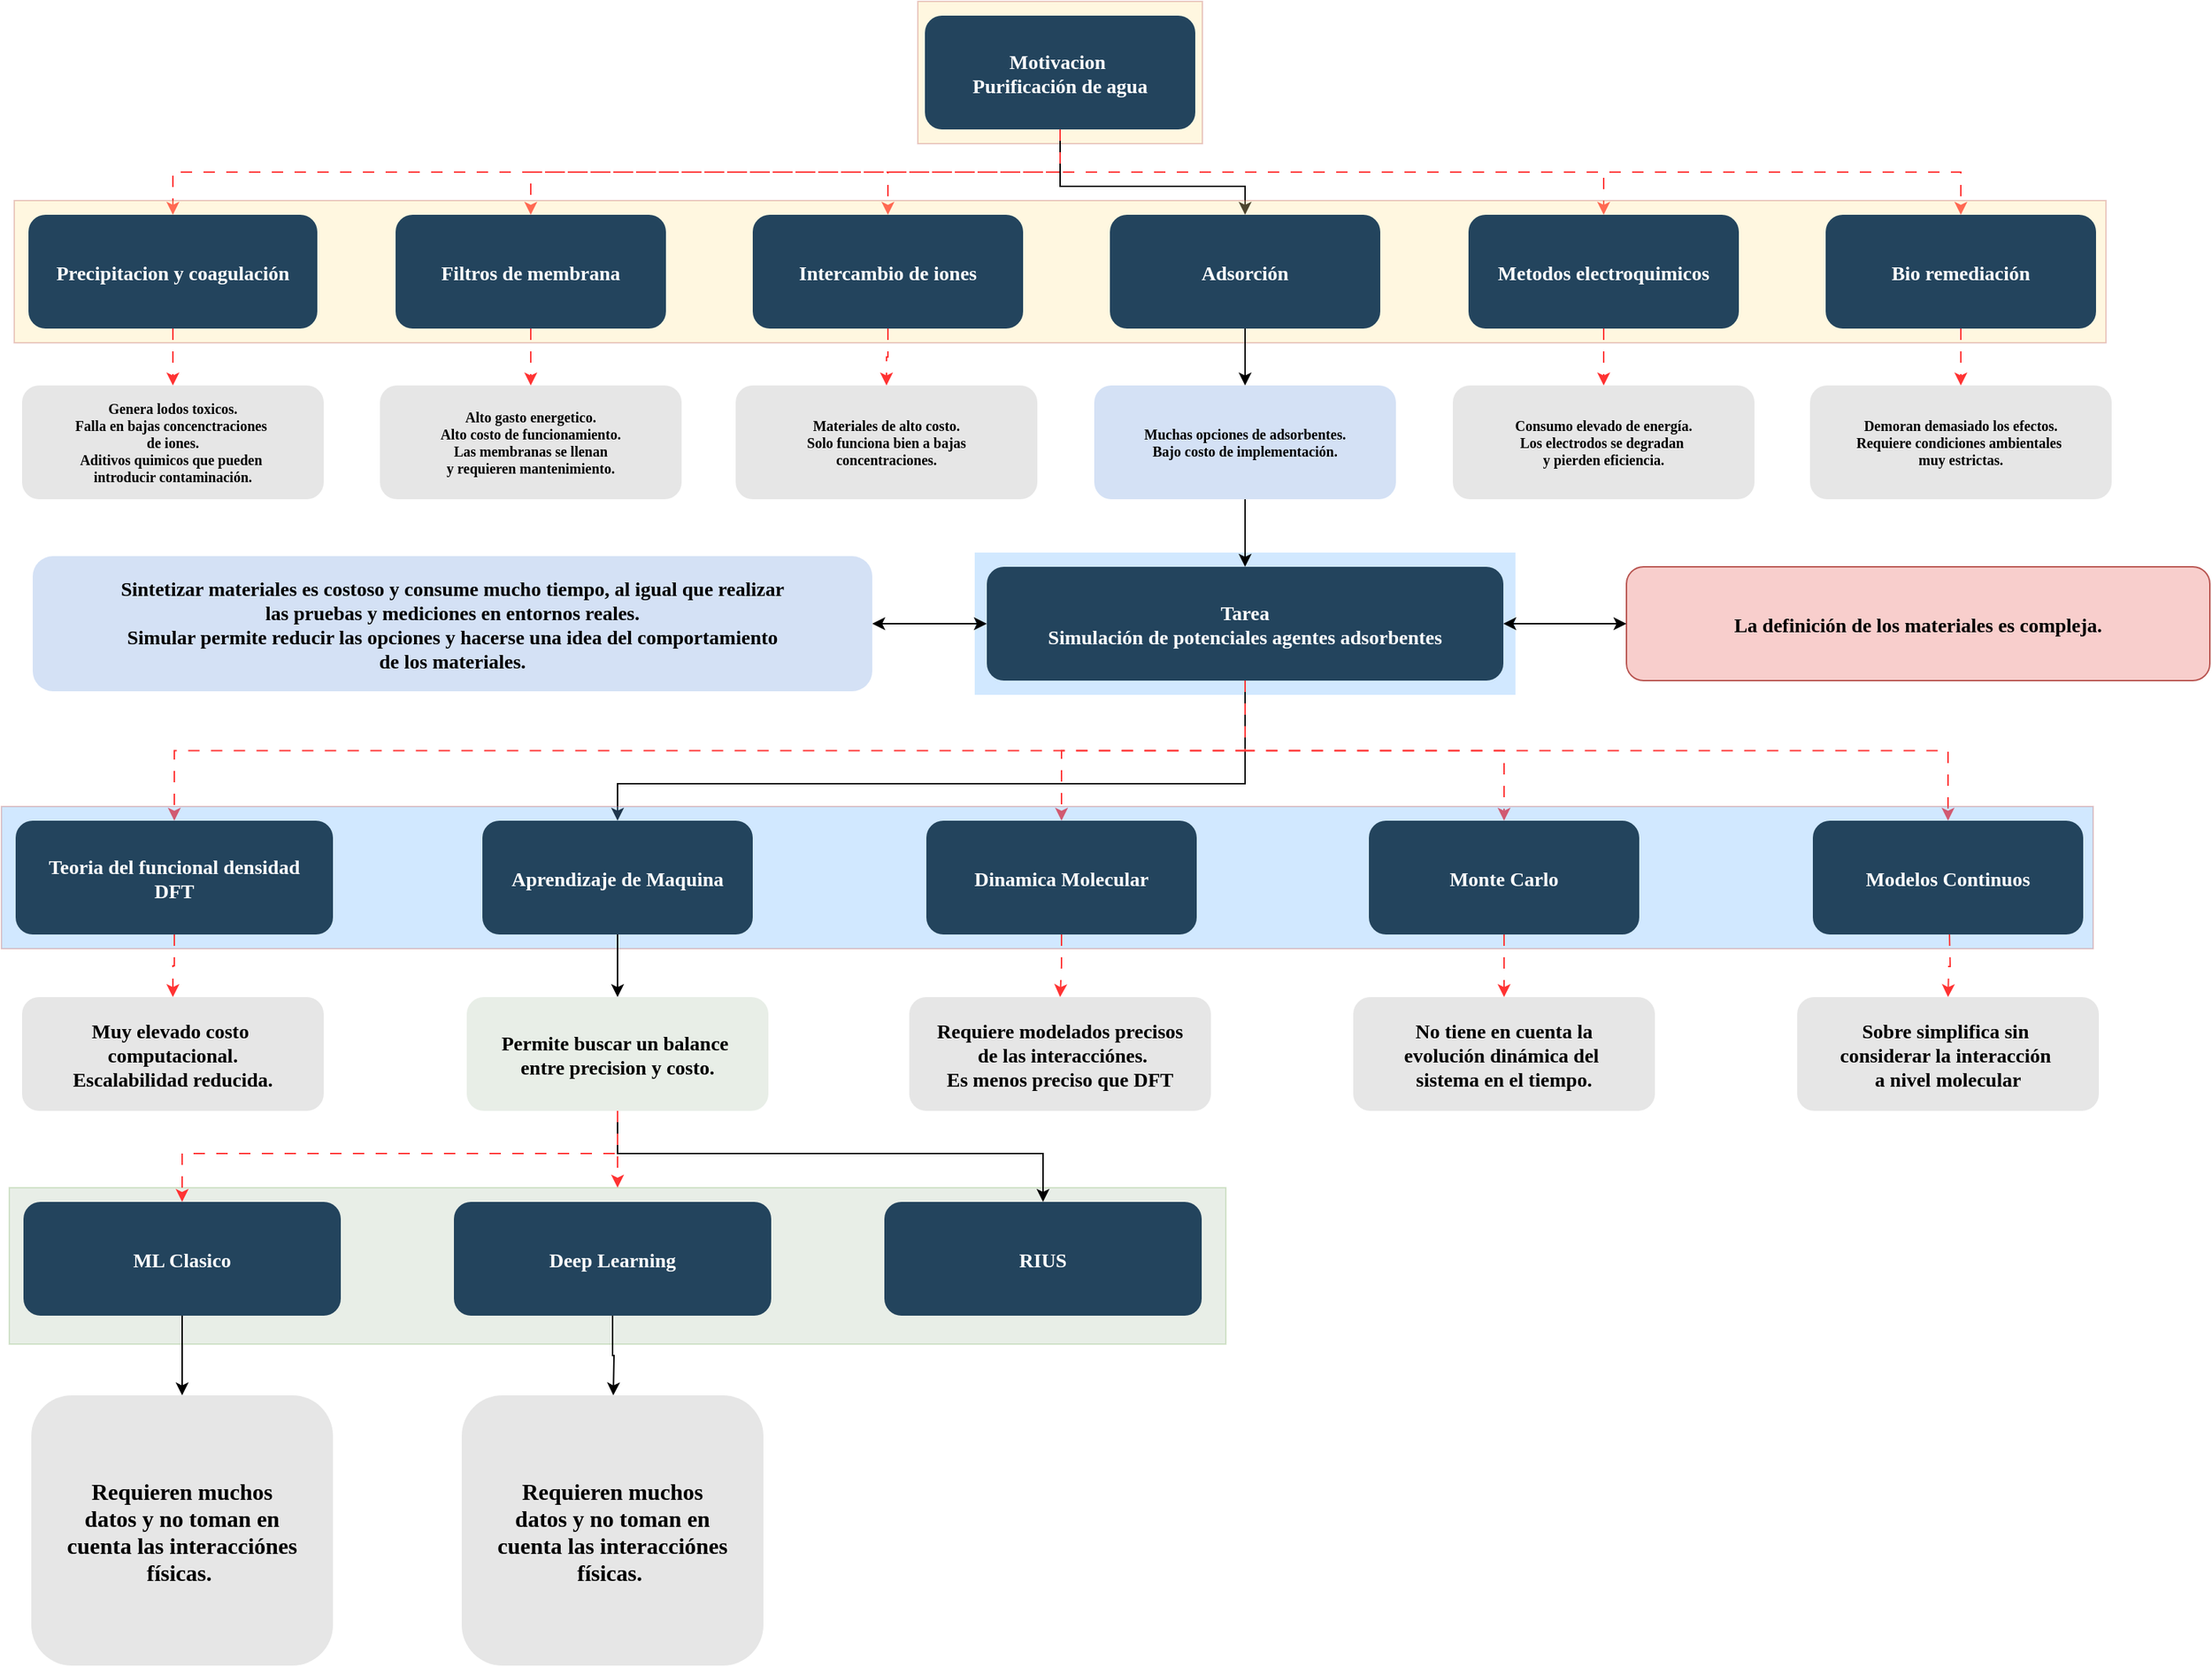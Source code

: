 <mxfile version="26.2.1">
  <diagram name="Page-1" id="2c0d36ab-eaac-3732-788b-9136903baeff">
    <mxGraphModel dx="2508" dy="1550" grid="1" gridSize="10" guides="1" tooltips="1" connect="1" arrows="1" fold="1" page="1" pageScale="1.5" pageWidth="1169" pageHeight="827" background="none" math="0" shadow="0">
      <root>
        <mxCell id="0" />
        <mxCell id="1" parent="0" />
        <mxCell id="YSYdugj3KYckRIGo-gET-132" style="edgeStyle=orthogonalEdgeStyle;rounded=0;orthogonalLoop=1;jettySize=auto;html=1;exitX=0.5;exitY=1;exitDx=0;exitDy=0;dashed=1;dashPattern=8 8;strokeColor=#FF3333;" parent="1" source="QZGOL6vBilMxNhvhKTBY-125" target="YSYdugj3KYckRIGo-gET-126" edge="1">
          <mxGeometry relative="1" as="geometry">
            <Array as="points">
              <mxPoint x="852" y="150" />
              <mxPoint x="480" y="150" />
            </Array>
          </mxGeometry>
        </mxCell>
        <mxCell id="QZGOL6vBilMxNhvhKTBY-125" value="" style="fillColor=light-dark(#FFE599,#FFE599);strokeColor=#B85450;opacity=30;" parent="1" vertex="1">
          <mxGeometry x="752" y="30" width="200" height="100" as="geometry" />
        </mxCell>
        <mxCell id="123" value="" style="fillColor=#66B2FF;strokeColor=none;opacity=30;" parent="1" vertex="1">
          <mxGeometry x="792" y="417.5" width="380" height="100" as="geometry" />
        </mxCell>
        <mxCell id="2HfBth0QuCswgmTx4P1P-126" style="edgeStyle=orthogonalEdgeStyle;rounded=0;orthogonalLoop=1;jettySize=auto;html=1;exitX=0.5;exitY=1;exitDx=0;exitDy=0;entryX=0.5;entryY=0;entryDx=0;entryDy=0;" edge="1" parent="1" source="2" target="kkoF7Wxlfh1pSwPbDBop-141">
          <mxGeometry relative="1" as="geometry">
            <Array as="points">
              <mxPoint x="982" y="580" />
              <mxPoint x="541" y="580" />
            </Array>
          </mxGeometry>
        </mxCell>
        <mxCell id="2HfBth0QuCswgmTx4P1P-127" style="edgeStyle=orthogonalEdgeStyle;rounded=0;orthogonalLoop=1;jettySize=auto;html=1;exitX=0.5;exitY=1;exitDx=0;exitDy=0;dashed=1;dashPattern=8 8;strokeColor=#FF3333;" edge="1" parent="1" source="2" target="kkoF7Wxlfh1pSwPbDBop-140">
          <mxGeometry relative="1" as="geometry" />
        </mxCell>
        <mxCell id="2HfBth0QuCswgmTx4P1P-128" style="edgeStyle=orthogonalEdgeStyle;rounded=0;orthogonalLoop=1;jettySize=auto;html=1;exitX=0.5;exitY=1;exitDx=0;exitDy=0;entryX=0.5;entryY=0;entryDx=0;entryDy=0;dashed=1;dashPattern=8 8;strokeColor=#FF3333;" edge="1" parent="1" source="2" target="kkoF7Wxlfh1pSwPbDBop-144">
          <mxGeometry relative="1" as="geometry" />
        </mxCell>
        <mxCell id="2HfBth0QuCswgmTx4P1P-129" style="edgeStyle=orthogonalEdgeStyle;rounded=0;orthogonalLoop=1;jettySize=auto;html=1;exitX=0.5;exitY=1;exitDx=0;exitDy=0;entryX=0.5;entryY=0;entryDx=0;entryDy=0;dashed=1;dashPattern=8 8;strokeColor=#FF3333;" edge="1" parent="1" source="2" target="kkoF7Wxlfh1pSwPbDBop-142">
          <mxGeometry relative="1" as="geometry" />
        </mxCell>
        <mxCell id="2HfBth0QuCswgmTx4P1P-130" style="edgeStyle=orthogonalEdgeStyle;rounded=0;orthogonalLoop=1;jettySize=auto;html=1;exitX=0.5;exitY=1;exitDx=0;exitDy=0;dashed=1;dashPattern=8 8;strokeColor=#FF3333;" edge="1" parent="1" source="2" target="kkoF7Wxlfh1pSwPbDBop-139">
          <mxGeometry relative="1" as="geometry" />
        </mxCell>
        <mxCell id="2" value="Tarea&#xa;Simulación de potenciales agentes adsorbentes" style="rounded=1;fillColor=#23445D;gradientColor=none;strokeColor=none;fontColor=#FFFFFF;fontStyle=1;fontFamily=Tahoma;fontSize=14" parent="1" vertex="1">
          <mxGeometry x="800.5" y="427.5" width="363" height="80" as="geometry" />
        </mxCell>
        <mxCell id="YSYdugj3KYckRIGo-gET-130" style="edgeStyle=orthogonalEdgeStyle;rounded=0;orthogonalLoop=1;jettySize=auto;html=1;exitX=0.5;exitY=1;exitDx=0;exitDy=0;strokeColor=#FF3333;dashed=1;dashPattern=8 8;" parent="1" source="QZGOL6vBilMxNhvhKTBY-123" target="YSYdugj3KYckRIGo-gET-127" edge="1">
          <mxGeometry relative="1" as="geometry">
            <mxPoint x="852.364" y="160" as="targetPoint" />
          </mxGeometry>
        </mxCell>
        <mxCell id="YSYdugj3KYckRIGo-gET-133" style="edgeStyle=orthogonalEdgeStyle;rounded=0;orthogonalLoop=1;jettySize=auto;html=1;exitX=0.5;exitY=1;exitDx=0;exitDy=0;entryX=0.5;entryY=0;entryDx=0;entryDy=0;dashed=1;dashPattern=8 8;strokeColor=#FF3333;" parent="1" source="QZGOL6vBilMxNhvhKTBY-123" target="YSYdugj3KYckRIGo-gET-125" edge="1">
          <mxGeometry relative="1" as="geometry" />
        </mxCell>
        <mxCell id="YSYdugj3KYckRIGo-gET-134" style="edgeStyle=orthogonalEdgeStyle;rounded=0;orthogonalLoop=1;jettySize=auto;html=1;exitX=0.5;exitY=1;exitDx=0;exitDy=0;entryX=0.5;entryY=0;entryDx=0;entryDy=0;" parent="1" source="QZGOL6vBilMxNhvhKTBY-123" target="YSYdugj3KYckRIGo-gET-129" edge="1">
          <mxGeometry relative="1" as="geometry">
            <Array as="points">
              <mxPoint x="852" y="160" />
              <mxPoint x="982" y="160" />
            </Array>
          </mxGeometry>
        </mxCell>
        <mxCell id="YSYdugj3KYckRIGo-gET-135" style="edgeStyle=orthogonalEdgeStyle;rounded=0;orthogonalLoop=1;jettySize=auto;html=1;exitX=0.5;exitY=1;exitDx=0;exitDy=0;entryX=0.5;entryY=0;entryDx=0;entryDy=0;strokeColor=#FF3333;dashed=1;dashPattern=8 8;" parent="1" source="QZGOL6vBilMxNhvhKTBY-123" target="YSYdugj3KYckRIGo-gET-124" edge="1">
          <mxGeometry relative="1" as="geometry" />
        </mxCell>
        <mxCell id="YSYdugj3KYckRIGo-gET-136" style="edgeStyle=orthogonalEdgeStyle;rounded=0;orthogonalLoop=1;jettySize=auto;html=1;exitX=0.5;exitY=1;exitDx=0;exitDy=0;strokeColor=#FF3333;dashed=1;dashPattern=8 8;" parent="1" source="QZGOL6vBilMxNhvhKTBY-123" target="YSYdugj3KYckRIGo-gET-128" edge="1">
          <mxGeometry relative="1" as="geometry" />
        </mxCell>
        <mxCell id="QZGOL6vBilMxNhvhKTBY-123" value="Motivacion &#xa;Purificación de agua" style="rounded=1;fillColor=#23445D;gradientColor=none;strokeColor=none;fontColor=#FFFFFF;fontStyle=1;fontFamily=Tahoma;fontSize=14" parent="1" vertex="1">
          <mxGeometry x="757.0" y="40" width="190" height="80" as="geometry" />
        </mxCell>
        <mxCell id="YSYdugj3KYckRIGo-gET-123" value="" style="fillColor=light-dark(#FFE599,#FFE599);strokeColor=#b85450;opacity=30;" parent="1" vertex="1">
          <mxGeometry x="117" y="170" width="1470" height="100.0" as="geometry" />
        </mxCell>
        <mxCell id="2HfBth0QuCswgmTx4P1P-148" style="edgeStyle=orthogonalEdgeStyle;rounded=0;orthogonalLoop=1;jettySize=auto;html=1;exitX=0.5;exitY=1;exitDx=0;exitDy=0;entryX=0.5;entryY=0;entryDx=0;entryDy=0;dashed=1;dashPattern=8 8;strokeColor=#FF3333;" edge="1" parent="1" source="YSYdugj3KYckRIGo-gET-124" target="2HfBth0QuCswgmTx4P1P-146">
          <mxGeometry relative="1" as="geometry" />
        </mxCell>
        <mxCell id="YSYdugj3KYckRIGo-gET-124" value="Metodos electroquimicos" style="rounded=1;fillColor=#23445D;gradientColor=none;strokeColor=none;fontColor=#FFFFFF;fontStyle=1;fontFamily=Tahoma;fontSize=14" parent="1" vertex="1">
          <mxGeometry x="1139" y="180" width="190" height="80" as="geometry" />
        </mxCell>
        <mxCell id="2HfBth0QuCswgmTx4P1P-140" style="edgeStyle=orthogonalEdgeStyle;rounded=0;orthogonalLoop=1;jettySize=auto;html=1;exitX=0.5;exitY=1;exitDx=0;exitDy=0;entryX=0.5;entryY=0;entryDx=0;entryDy=0;dashed=1;dashPattern=8 8;strokeColor=#FF3333;" edge="1" parent="1" source="YSYdugj3KYckRIGo-gET-125" target="2HfBth0QuCswgmTx4P1P-139">
          <mxGeometry relative="1" as="geometry" />
        </mxCell>
        <mxCell id="YSYdugj3KYckRIGo-gET-125" value="Intercambio de iones" style="rounded=1;fillColor=#23445D;gradientColor=none;strokeColor=none;fontColor=#FFFFFF;fontStyle=1;fontFamily=Tahoma;fontSize=14" parent="1" vertex="1">
          <mxGeometry x="636" y="180" width="190" height="80" as="geometry" />
        </mxCell>
        <mxCell id="2HfBth0QuCswgmTx4P1P-138" style="edgeStyle=orthogonalEdgeStyle;rounded=0;orthogonalLoop=1;jettySize=auto;html=1;exitX=0.5;exitY=1;exitDx=0;exitDy=0;entryX=0.5;entryY=0;entryDx=0;entryDy=0;dashed=1;dashPattern=8 8;strokeColor=#FF3333;" edge="1" parent="1" source="YSYdugj3KYckRIGo-gET-126" target="2HfBth0QuCswgmTx4P1P-137">
          <mxGeometry relative="1" as="geometry" />
        </mxCell>
        <mxCell id="YSYdugj3KYckRIGo-gET-126" value="Filtros de membrana" style="rounded=1;fillColor=#23445D;gradientColor=none;strokeColor=none;fontColor=#FFFFFF;fontStyle=1;fontFamily=Tahoma;fontSize=14" parent="1" vertex="1">
          <mxGeometry x="385" y="180" width="190" height="80" as="geometry" />
        </mxCell>
        <mxCell id="2HfBth0QuCswgmTx4P1P-136" style="edgeStyle=orthogonalEdgeStyle;rounded=0;orthogonalLoop=1;jettySize=auto;html=1;exitX=0.5;exitY=1;exitDx=0;exitDy=0;entryX=0.5;entryY=0;entryDx=0;entryDy=0;dashed=1;dashPattern=8 8;strokeColor=#FF3333;" edge="1" parent="1" source="YSYdugj3KYckRIGo-gET-127" target="2HfBth0QuCswgmTx4P1P-135">
          <mxGeometry relative="1" as="geometry" />
        </mxCell>
        <mxCell id="YSYdugj3KYckRIGo-gET-127" value="Precipitacion y coagulación" style="rounded=1;fillColor=#23445D;gradientColor=none;strokeColor=none;fontColor=#FFFFFF;fontStyle=1;fontFamily=Tahoma;fontSize=14" parent="1" vertex="1">
          <mxGeometry x="127" y="180" width="203" height="80" as="geometry" />
        </mxCell>
        <mxCell id="2HfBth0QuCswgmTx4P1P-150" style="edgeStyle=orthogonalEdgeStyle;rounded=0;orthogonalLoop=1;jettySize=auto;html=1;exitX=0.5;exitY=1;exitDx=0;exitDy=0;entryX=0.5;entryY=0;entryDx=0;entryDy=0;dashed=1;dashPattern=8 8;strokeColor=#FF3333;" edge="1" parent="1" source="YSYdugj3KYckRIGo-gET-128" target="2HfBth0QuCswgmTx4P1P-149">
          <mxGeometry relative="1" as="geometry" />
        </mxCell>
        <mxCell id="YSYdugj3KYckRIGo-gET-128" value="Bio remediación" style="rounded=1;fillColor=#23445D;gradientColor=none;strokeColor=none;fontColor=#FFFFFF;fontStyle=1;fontFamily=Tahoma;fontSize=14" parent="1" vertex="1">
          <mxGeometry x="1390" y="180" width="190" height="80" as="geometry" />
        </mxCell>
        <mxCell id="2HfBth0QuCswgmTx4P1P-144" style="edgeStyle=orthogonalEdgeStyle;rounded=0;orthogonalLoop=1;jettySize=auto;html=1;exitX=0.5;exitY=1;exitDx=0;exitDy=0;entryX=0.5;entryY=0;entryDx=0;entryDy=0;" edge="1" parent="1" source="YSYdugj3KYckRIGo-gET-129" target="2HfBth0QuCswgmTx4P1P-143">
          <mxGeometry relative="1" as="geometry" />
        </mxCell>
        <mxCell id="YSYdugj3KYckRIGo-gET-129" value="Adsorción" style="rounded=1;fillColor=#23445D;gradientColor=none;strokeColor=none;fontColor=#FFFFFF;fontStyle=1;fontFamily=Tahoma;fontSize=14" parent="1" vertex="1">
          <mxGeometry x="887" y="180" width="190" height="80" as="geometry" />
        </mxCell>
        <mxCell id="kkoF7Wxlfh1pSwPbDBop-138" value="" style="fillColor=#66B2FF;strokeColor=#b85450;opacity=30;" parent="1" vertex="1">
          <mxGeometry x="108" y="596" width="1470" height="100.0" as="geometry" />
        </mxCell>
        <mxCell id="kkoF7Wxlfh1pSwPbDBop-139" value="Modelos Continuos" style="rounded=1;fillColor=#23445D;gradientColor=none;strokeColor=none;fontColor=#FFFFFF;fontStyle=1;fontFamily=Tahoma;fontSize=14" parent="1" vertex="1">
          <mxGeometry x="1381" y="606" width="190" height="80" as="geometry" />
        </mxCell>
        <mxCell id="2HfBth0QuCswgmTx4P1P-156" style="edgeStyle=orthogonalEdgeStyle;rounded=0;orthogonalLoop=1;jettySize=auto;html=1;exitX=0.5;exitY=1;exitDx=0;exitDy=0;dashed=1;dashPattern=8 8;strokeColor=#FF3333;" edge="1" parent="1" source="kkoF7Wxlfh1pSwPbDBop-140">
          <mxGeometry relative="1" as="geometry">
            <mxPoint x="852" y="730" as="targetPoint" />
          </mxGeometry>
        </mxCell>
        <mxCell id="kkoF7Wxlfh1pSwPbDBop-140" value="Dinamica Molecular" style="rounded=1;fillColor=#23445D;gradientColor=none;strokeColor=none;fontColor=#FFFFFF;fontStyle=1;fontFamily=Tahoma;fontSize=14" parent="1" vertex="1">
          <mxGeometry x="758" y="606" width="190" height="80" as="geometry" />
        </mxCell>
        <mxCell id="2HfBth0QuCswgmTx4P1P-162" style="edgeStyle=orthogonalEdgeStyle;rounded=0;orthogonalLoop=1;jettySize=auto;html=1;exitX=0.5;exitY=1;exitDx=0;exitDy=0;entryX=0.5;entryY=0;entryDx=0;entryDy=0;" edge="1" parent="1" source="kkoF7Wxlfh1pSwPbDBop-141" target="2HfBth0QuCswgmTx4P1P-161">
          <mxGeometry relative="1" as="geometry" />
        </mxCell>
        <mxCell id="kkoF7Wxlfh1pSwPbDBop-141" value="Aprendizaje de Maquina" style="rounded=1;fillColor=#23445D;gradientColor=none;strokeColor=none;fontColor=#FFFFFF;fontStyle=1;fontFamily=Tahoma;fontSize=14" parent="1" vertex="1">
          <mxGeometry x="446" y="606" width="190" height="80" as="geometry" />
        </mxCell>
        <mxCell id="2HfBth0QuCswgmTx4P1P-154" style="edgeStyle=orthogonalEdgeStyle;rounded=0;orthogonalLoop=1;jettySize=auto;html=1;exitX=0.5;exitY=1;exitDx=0;exitDy=0;entryX=0.5;entryY=0;entryDx=0;entryDy=0;dashed=1;dashPattern=8 8;strokeColor=#FF3333;" edge="1" parent="1" source="kkoF7Wxlfh1pSwPbDBop-142" target="2HfBth0QuCswgmTx4P1P-153">
          <mxGeometry relative="1" as="geometry" />
        </mxCell>
        <mxCell id="kkoF7Wxlfh1pSwPbDBop-142" value="Teoria del funcional densidad&#xa;DFT" style="rounded=1;fillColor=#23445D;gradientColor=none;strokeColor=none;fontColor=#FFFFFF;fontStyle=1;fontFamily=Tahoma;fontSize=14" parent="1" vertex="1">
          <mxGeometry x="118" y="606" width="223" height="80" as="geometry" />
        </mxCell>
        <mxCell id="kkoF7Wxlfh1pSwPbDBop-144" value="Monte Carlo" style="rounded=1;fillColor=#23445D;gradientColor=none;strokeColor=none;fontColor=#FFFFFF;fontStyle=1;fontFamily=Tahoma;fontSize=14" parent="1" vertex="1">
          <mxGeometry x="1069" y="606" width="190" height="80" as="geometry" />
        </mxCell>
        <mxCell id="kkoF7Wxlfh1pSwPbDBop-148" value="" style="fillColor=light-dark(#B2C5B1,#B2C5B1);strokeColor=#82b366;opacity=30;" parent="1" vertex="1">
          <mxGeometry x="113.5" y="864" width="855" height="110" as="geometry" />
        </mxCell>
        <mxCell id="kkoF7Wxlfh1pSwPbDBop-150" value="RIUS" style="rounded=1;fillColor=#23445D;gradientColor=none;strokeColor=none;fontColor=#FFFFFF;fontStyle=1;fontFamily=Tahoma;fontSize=14" parent="1" vertex="1">
          <mxGeometry x="728.5" y="874" width="223" height="80" as="geometry" />
        </mxCell>
        <mxCell id="2HfBth0QuCswgmTx4P1P-172" style="edgeStyle=orthogonalEdgeStyle;rounded=0;orthogonalLoop=1;jettySize=auto;html=1;exitX=0.5;exitY=1;exitDx=0;exitDy=0;entryX=0.5;entryY=0;entryDx=0;entryDy=0;" edge="1" parent="1" source="kkoF7Wxlfh1pSwPbDBop-151">
          <mxGeometry relative="1" as="geometry">
            <mxPoint x="538.0" y="1010.0" as="targetPoint" />
          </mxGeometry>
        </mxCell>
        <mxCell id="kkoF7Wxlfh1pSwPbDBop-151" value="Deep Learning" style="rounded=1;fillColor=#23445D;gradientColor=none;strokeColor=none;fontColor=#FFFFFF;fontStyle=1;fontFamily=Tahoma;fontSize=14" parent="1" vertex="1">
          <mxGeometry x="426" y="874" width="223" height="80" as="geometry" />
        </mxCell>
        <mxCell id="2HfBth0QuCswgmTx4P1P-171" style="edgeStyle=orthogonalEdgeStyle;rounded=0;orthogonalLoop=1;jettySize=auto;html=1;exitX=0.5;exitY=1;exitDx=0;exitDy=0;entryX=0.5;entryY=0;entryDx=0;entryDy=0;" edge="1" parent="1" source="kkoF7Wxlfh1pSwPbDBop-152" target="2HfBth0QuCswgmTx4P1P-168">
          <mxGeometry relative="1" as="geometry" />
        </mxCell>
        <mxCell id="kkoF7Wxlfh1pSwPbDBop-152" value="ML Clasico" style="rounded=1;fillColor=#23445D;gradientColor=none;strokeColor=none;fontColor=#FFFFFF;fontStyle=1;fontFamily=Tahoma;fontSize=14" parent="1" vertex="1">
          <mxGeometry x="123.5" y="874" width="223" height="80" as="geometry" />
        </mxCell>
        <mxCell id="2HfBth0QuCswgmTx4P1P-135" value="Genera lodos toxicos.&#xa;Falla en bajas concenctraciones &#xa;de iones.&#xa;Aditivos quimicos que pueden &#xa;introducir contaminación." style="rounded=1;fillColor=#E6E6E6;gradientColor=none;strokeColor=none;fontColor=#000000;fontStyle=1;fontFamily=Tahoma;fontSize=10;" vertex="1" parent="1">
          <mxGeometry x="122.5" y="300" width="212" height="80" as="geometry" />
        </mxCell>
        <mxCell id="2HfBth0QuCswgmTx4P1P-137" value="Alto gasto energetico.&#xa;Alto costo de funcionamiento.&#xa;Las membranas se llenan&#xa;y requieren mantenimiento." style="rounded=1;fillColor=#E6E6E6;gradientColor=none;strokeColor=none;fontColor=#000000;fontStyle=1;fontFamily=Tahoma;fontSize=10;" vertex="1" parent="1">
          <mxGeometry x="374" y="300" width="212" height="80" as="geometry" />
        </mxCell>
        <mxCell id="2HfBth0QuCswgmTx4P1P-139" value="Materiales de alto costo.&#xa;Solo funciona bien a bajas&#xa;concentraciones." style="rounded=1;fillColor=#E6E6E6;gradientColor=none;strokeColor=none;fontColor=#000000;fontStyle=1;fontFamily=Tahoma;fontSize=10;" vertex="1" parent="1">
          <mxGeometry x="624" y="300" width="212" height="80" as="geometry" />
        </mxCell>
        <mxCell id="2HfBth0QuCswgmTx4P1P-145" style="edgeStyle=orthogonalEdgeStyle;rounded=0;orthogonalLoop=1;jettySize=auto;html=1;exitX=0.5;exitY=1;exitDx=0;exitDy=0;entryX=0.5;entryY=0;entryDx=0;entryDy=0;" edge="1" parent="1" source="2HfBth0QuCswgmTx4P1P-143" target="2">
          <mxGeometry relative="1" as="geometry" />
        </mxCell>
        <mxCell id="2HfBth0QuCswgmTx4P1P-143" value="Muchas opciones de adsorbentes.&#xa;Bajo costo de implementación." style="rounded=1;fillColor=#D4E1F5;gradientColor=none;strokeColor=none;fontColor=#000000;fontStyle=1;fontFamily=Tahoma;fontSize=10;" vertex="1" parent="1">
          <mxGeometry x="876" y="300" width="212" height="80" as="geometry" />
        </mxCell>
        <mxCell id="2HfBth0QuCswgmTx4P1P-146" value="Consumo elevado de energía.&#xa;Los electrodos se degradan &#xa;y pierden eficiencia." style="rounded=1;fillColor=#E6E6E6;gradientColor=none;strokeColor=none;fontColor=#000000;fontStyle=1;fontFamily=Tahoma;fontSize=10;" vertex="1" parent="1">
          <mxGeometry x="1128" y="300" width="212" height="80" as="geometry" />
        </mxCell>
        <mxCell id="2HfBth0QuCswgmTx4P1P-149" value="Demoran demasiado los efectos.&#xa;Requiere condiciones ambientales &#xa;muy estrictas." style="rounded=1;fillColor=#E6E6E6;gradientColor=none;strokeColor=none;fontColor=#000000;fontStyle=1;fontFamily=Tahoma;fontSize=10;" vertex="1" parent="1">
          <mxGeometry x="1379" y="300" width="212" height="80" as="geometry" />
        </mxCell>
        <mxCell id="2HfBth0QuCswgmTx4P1P-151" value="Sintetizar materiales es costoso y consume mucho tiempo, al igual que realizar&#xa;las pruebas y mediciones en entornos reales.&#xa;Simular permite reducir las opciones y hacerse una idea del comportamiento&#xa;de los materiales." style="rounded=1;fillColor=#D4E1F5;gradientColor=none;strokeColor=none;fontColor=#000000;fontStyle=1;fontFamily=Tahoma;fontSize=14;" vertex="1" parent="1">
          <mxGeometry x="130" y="420" width="590" height="95" as="geometry" />
        </mxCell>
        <mxCell id="2HfBth0QuCswgmTx4P1P-152" value="" style="endArrow=classic;startArrow=classic;html=1;rounded=0;exitX=1;exitY=0.5;exitDx=0;exitDy=0;entryX=0;entryY=0.5;entryDx=0;entryDy=0;" edge="1" parent="1" source="2HfBth0QuCswgmTx4P1P-151" target="2">
          <mxGeometry width="50" height="50" relative="1" as="geometry">
            <mxPoint x="910" y="720" as="sourcePoint" />
            <mxPoint x="960" y="670" as="targetPoint" />
          </mxGeometry>
        </mxCell>
        <mxCell id="2HfBth0QuCswgmTx4P1P-153" value="Muy elevado costo &#xa;computacional.&#xa;Escalabilidad reducida." style="rounded=1;fillColor=#E6E6E6;gradientColor=none;strokeColor=none;fontColor=#000000;fontStyle=1;fontFamily=Tahoma;fontSize=14;" vertex="1" parent="1">
          <mxGeometry x="122.5" y="730" width="212" height="80" as="geometry" />
        </mxCell>
        <mxCell id="2HfBth0QuCswgmTx4P1P-155" value="Requiere modelados precisos&#xa; de las interacciónes.&#xa;Es menos preciso que DFT" style="rounded=1;fillColor=#E6E6E6;gradientColor=none;strokeColor=none;fontColor=#000000;fontStyle=1;fontFamily=Tahoma;fontSize=14;" vertex="1" parent="1">
          <mxGeometry x="746" y="730" width="212" height="80" as="geometry" />
        </mxCell>
        <mxCell id="2HfBth0QuCswgmTx4P1P-157" style="edgeStyle=orthogonalEdgeStyle;rounded=0;orthogonalLoop=1;jettySize=auto;html=1;exitX=0.5;exitY=1;exitDx=0;exitDy=0;dashed=1;dashPattern=8 8;strokeColor=#FF3333;entryX=0.5;entryY=0;entryDx=0;entryDy=0;" edge="1" parent="1" source="kkoF7Wxlfh1pSwPbDBop-144" target="2HfBth0QuCswgmTx4P1P-158">
          <mxGeometry relative="1" as="geometry">
            <mxPoint x="1165" y="696" as="sourcePoint" />
            <mxPoint x="1164" y="740" as="targetPoint" />
          </mxGeometry>
        </mxCell>
        <mxCell id="2HfBth0QuCswgmTx4P1P-158" value="No tiene en cuenta la&#xa;evolución dinámica del &#xa;sistema en el tiempo." style="rounded=1;fillColor=#E6E6E6;gradientColor=none;strokeColor=none;fontColor=#000000;fontStyle=1;fontFamily=Tahoma;fontSize=14;" vertex="1" parent="1">
          <mxGeometry x="1058" y="730" width="212" height="80" as="geometry" />
        </mxCell>
        <mxCell id="2HfBth0QuCswgmTx4P1P-159" style="edgeStyle=orthogonalEdgeStyle;rounded=0;orthogonalLoop=1;jettySize=auto;html=1;exitX=0.5;exitY=1;exitDx=0;exitDy=0;dashed=1;dashPattern=8 8;strokeColor=#FF3333;" edge="1" parent="1">
          <mxGeometry relative="1" as="geometry">
            <mxPoint x="1477" y="686" as="sourcePoint" />
            <mxPoint x="1476" y="730" as="targetPoint" />
          </mxGeometry>
        </mxCell>
        <mxCell id="2HfBth0QuCswgmTx4P1P-160" value="Sobre simplifica sin &#xa;considerar la interacción &#xa;a nivel molecular" style="rounded=1;fillColor=#E6E6E6;gradientColor=none;strokeColor=none;fontColor=#000000;fontStyle=1;fontFamily=Tahoma;fontSize=14;" vertex="1" parent="1">
          <mxGeometry x="1370" y="730" width="212" height="80" as="geometry" />
        </mxCell>
        <mxCell id="2HfBth0QuCswgmTx4P1P-165" style="edgeStyle=orthogonalEdgeStyle;rounded=0;orthogonalLoop=1;jettySize=auto;html=1;exitX=0.5;exitY=1;exitDx=0;exitDy=0;entryX=0.5;entryY=0;entryDx=0;entryDy=0;" edge="1" parent="1" source="2HfBth0QuCswgmTx4P1P-161" target="kkoF7Wxlfh1pSwPbDBop-150">
          <mxGeometry relative="1" as="geometry">
            <Array as="points">
              <mxPoint x="541" y="840" />
              <mxPoint x="840" y="840" />
            </Array>
          </mxGeometry>
        </mxCell>
        <mxCell id="2HfBth0QuCswgmTx4P1P-166" style="edgeStyle=orthogonalEdgeStyle;rounded=0;orthogonalLoop=1;jettySize=auto;html=1;exitX=0.5;exitY=1;exitDx=0;exitDy=0;entryX=0.5;entryY=0;entryDx=0;entryDy=0;dashed=1;dashPattern=8 8;strokeColor=#FF3333;" edge="1" parent="1" source="2HfBth0QuCswgmTx4P1P-161" target="kkoF7Wxlfh1pSwPbDBop-148">
          <mxGeometry relative="1" as="geometry" />
        </mxCell>
        <mxCell id="2HfBth0QuCswgmTx4P1P-167" style="edgeStyle=orthogonalEdgeStyle;rounded=0;orthogonalLoop=1;jettySize=auto;html=1;exitX=0.5;exitY=1;exitDx=0;exitDy=0;entryX=0.5;entryY=0;entryDx=0;entryDy=0;dashed=1;dashPattern=8 8;strokeColor=#FF3333;" edge="1" parent="1" source="2HfBth0QuCswgmTx4P1P-161" target="kkoF7Wxlfh1pSwPbDBop-152">
          <mxGeometry relative="1" as="geometry">
            <Array as="points">
              <mxPoint x="541" y="840" />
              <mxPoint x="235" y="840" />
            </Array>
          </mxGeometry>
        </mxCell>
        <mxCell id="2HfBth0QuCswgmTx4P1P-161" value="Permite buscar un balance &#xa;entre precision y costo." style="rounded=1;fillColor=light-dark(#B2C5B1,#B2C5B1);gradientColor=none;strokeColor=none;fontColor=#000000;fontStyle=1;fontFamily=Tahoma;fontSize=14;opacity=30;" vertex="1" parent="1">
          <mxGeometry x="435" y="730" width="212" height="80" as="geometry" />
        </mxCell>
        <mxCell id="2HfBth0QuCswgmTx4P1P-168" value="Requieren muchos&#xa;datos y no toman en&#xa;cuenta las interacciónes&#xa;físicas. " style="rounded=1;fillColor=#E6E6E6;gradientColor=none;strokeColor=none;fontColor=#000000;fontStyle=1;fontFamily=Tahoma;fontSize=16;" vertex="1" parent="1">
          <mxGeometry x="129" y="1010" width="212" height="190" as="geometry" />
        </mxCell>
        <mxCell id="2HfBth0QuCswgmTx4P1P-174" value="Requieren muchos&#xa;datos y no toman en&#xa;cuenta las interacciónes&#xa;físicas. " style="rounded=1;fillColor=#E6E6E6;gradientColor=none;strokeColor=none;fontColor=#000000;fontStyle=1;fontFamily=Tahoma;fontSize=16;" vertex="1" parent="1">
          <mxGeometry x="431.5" y="1010" width="212" height="190" as="geometry" />
        </mxCell>
        <mxCell id="2HfBth0QuCswgmTx4P1P-176" value="La definición de los materiales es compleja." style="rounded=1;fillColor=#f8cecc;strokeColor=#b85450;fontStyle=1;fontFamily=Tahoma;fontSize=14;" vertex="1" parent="1">
          <mxGeometry x="1250" y="427.5" width="410" height="80" as="geometry" />
        </mxCell>
        <mxCell id="2HfBth0QuCswgmTx4P1P-178" value="" style="endArrow=classic;startArrow=classic;html=1;rounded=0;exitX=1;exitY=0.5;exitDx=0;exitDy=0;entryX=0;entryY=0.5;entryDx=0;entryDy=0;" edge="1" parent="1" source="2" target="2HfBth0QuCswgmTx4P1P-176">
          <mxGeometry width="50" height="50" relative="1" as="geometry">
            <mxPoint x="1380" y="560" as="sourcePoint" />
            <mxPoint x="1430" y="510" as="targetPoint" />
          </mxGeometry>
        </mxCell>
      </root>
    </mxGraphModel>
  </diagram>
</mxfile>
